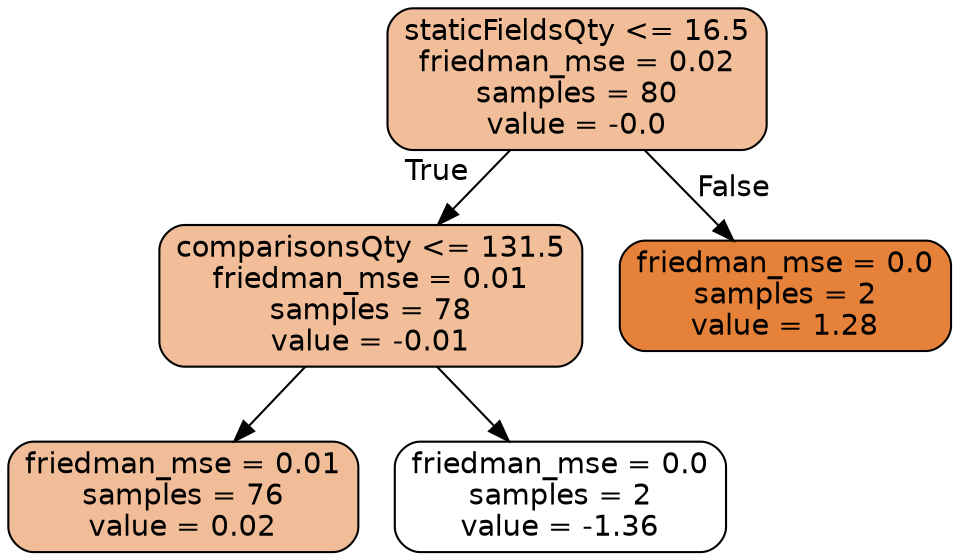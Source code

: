 digraph Tree {
node [shape=box, style="filled, rounded", color="black", fontname="helvetica"] ;
edge [fontname="helvetica"] ;
0 [label="staticFieldsQty <= 16.5\nfriedman_mse = 0.02\nsamples = 80\nvalue = -0.0", fillcolor="#f2be99"] ;
1 [label="comparisonsQty <= 131.5\nfriedman_mse = 0.01\nsamples = 78\nvalue = -0.01", fillcolor="#f2be99"] ;
0 -> 1 [labeldistance=2.5, labelangle=45, headlabel="True"] ;
3 [label="friedman_mse = 0.01\nsamples = 76\nvalue = 0.02", fillcolor="#f1bd98"] ;
1 -> 3 ;
4 [label="friedman_mse = 0.0\nsamples = 2\nvalue = -1.36", fillcolor="#ffffff"] ;
1 -> 4 ;
2 [label="friedman_mse = 0.0\nsamples = 2\nvalue = 1.28", fillcolor="#e58139"] ;
0 -> 2 [labeldistance=2.5, labelangle=-45, headlabel="False"] ;
}